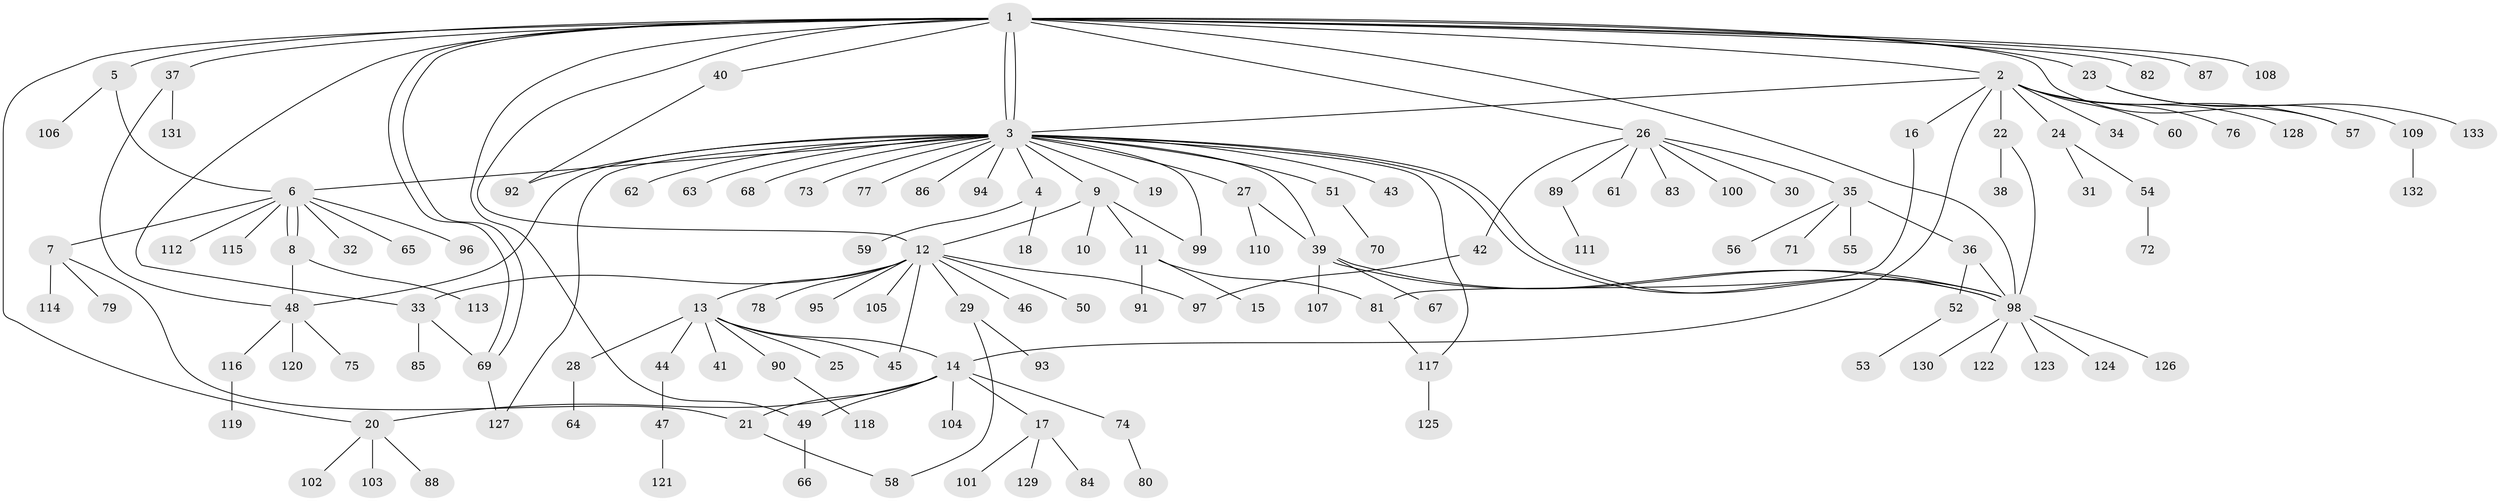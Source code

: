 // Generated by graph-tools (version 1.1) at 2025/25/03/09/25 03:25:54]
// undirected, 133 vertices, 162 edges
graph export_dot {
graph [start="1"]
  node [color=gray90,style=filled];
  1;
  2;
  3;
  4;
  5;
  6;
  7;
  8;
  9;
  10;
  11;
  12;
  13;
  14;
  15;
  16;
  17;
  18;
  19;
  20;
  21;
  22;
  23;
  24;
  25;
  26;
  27;
  28;
  29;
  30;
  31;
  32;
  33;
  34;
  35;
  36;
  37;
  38;
  39;
  40;
  41;
  42;
  43;
  44;
  45;
  46;
  47;
  48;
  49;
  50;
  51;
  52;
  53;
  54;
  55;
  56;
  57;
  58;
  59;
  60;
  61;
  62;
  63;
  64;
  65;
  66;
  67;
  68;
  69;
  70;
  71;
  72;
  73;
  74;
  75;
  76;
  77;
  78;
  79;
  80;
  81;
  82;
  83;
  84;
  85;
  86;
  87;
  88;
  89;
  90;
  91;
  92;
  93;
  94;
  95;
  96;
  97;
  98;
  99;
  100;
  101;
  102;
  103;
  104;
  105;
  106;
  107;
  108;
  109;
  110;
  111;
  112;
  113;
  114;
  115;
  116;
  117;
  118;
  119;
  120;
  121;
  122;
  123;
  124;
  125;
  126;
  127;
  128;
  129;
  130;
  131;
  132;
  133;
  1 -- 2;
  1 -- 3;
  1 -- 3;
  1 -- 5;
  1 -- 12;
  1 -- 20;
  1 -- 23;
  1 -- 26;
  1 -- 33;
  1 -- 37;
  1 -- 40;
  1 -- 49;
  1 -- 57;
  1 -- 69;
  1 -- 69;
  1 -- 82;
  1 -- 87;
  1 -- 98;
  1 -- 108;
  2 -- 3;
  2 -- 14;
  2 -- 16;
  2 -- 22;
  2 -- 24;
  2 -- 34;
  2 -- 57;
  2 -- 60;
  2 -- 76;
  2 -- 128;
  3 -- 4;
  3 -- 6;
  3 -- 9;
  3 -- 19;
  3 -- 27;
  3 -- 39;
  3 -- 43;
  3 -- 48;
  3 -- 51;
  3 -- 62;
  3 -- 63;
  3 -- 68;
  3 -- 73;
  3 -- 77;
  3 -- 86;
  3 -- 92;
  3 -- 94;
  3 -- 98;
  3 -- 98;
  3 -- 99;
  3 -- 117;
  3 -- 127;
  4 -- 18;
  4 -- 59;
  5 -- 6;
  5 -- 106;
  6 -- 7;
  6 -- 8;
  6 -- 8;
  6 -- 32;
  6 -- 65;
  6 -- 96;
  6 -- 112;
  6 -- 115;
  7 -- 21;
  7 -- 79;
  7 -- 114;
  8 -- 48;
  8 -- 113;
  9 -- 10;
  9 -- 11;
  9 -- 12;
  9 -- 99;
  11 -- 15;
  11 -- 81;
  11 -- 91;
  12 -- 13;
  12 -- 29;
  12 -- 33;
  12 -- 45;
  12 -- 46;
  12 -- 50;
  12 -- 78;
  12 -- 95;
  12 -- 97;
  12 -- 105;
  13 -- 14;
  13 -- 25;
  13 -- 28;
  13 -- 41;
  13 -- 44;
  13 -- 45;
  13 -- 90;
  14 -- 17;
  14 -- 20;
  14 -- 21;
  14 -- 49;
  14 -- 74;
  14 -- 104;
  16 -- 81;
  17 -- 84;
  17 -- 101;
  17 -- 129;
  20 -- 88;
  20 -- 102;
  20 -- 103;
  21 -- 58;
  22 -- 38;
  22 -- 98;
  23 -- 109;
  23 -- 133;
  24 -- 31;
  24 -- 54;
  26 -- 30;
  26 -- 35;
  26 -- 42;
  26 -- 61;
  26 -- 83;
  26 -- 89;
  26 -- 100;
  27 -- 39;
  27 -- 110;
  28 -- 64;
  29 -- 58;
  29 -- 93;
  33 -- 69;
  33 -- 85;
  35 -- 36;
  35 -- 55;
  35 -- 56;
  35 -- 71;
  36 -- 52;
  36 -- 98;
  37 -- 48;
  37 -- 131;
  39 -- 67;
  39 -- 98;
  39 -- 98;
  39 -- 107;
  40 -- 92;
  42 -- 97;
  44 -- 47;
  47 -- 121;
  48 -- 75;
  48 -- 116;
  48 -- 120;
  49 -- 66;
  51 -- 70;
  52 -- 53;
  54 -- 72;
  69 -- 127;
  74 -- 80;
  81 -- 117;
  89 -- 111;
  90 -- 118;
  98 -- 122;
  98 -- 123;
  98 -- 124;
  98 -- 126;
  98 -- 130;
  109 -- 132;
  116 -- 119;
  117 -- 125;
}
